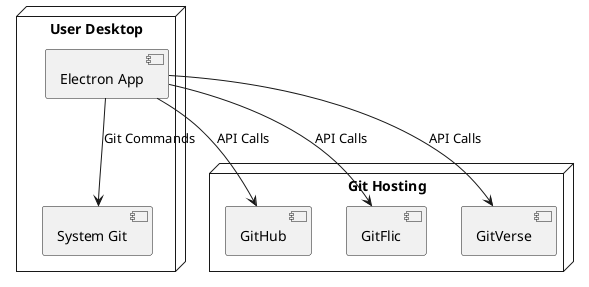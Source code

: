 @startuml
node "User Desktop" {
  component "Electron App" as APP
  component "System Git" as GIT
}

node "Git Hosting" {
  component "GitHub" as GH
  component "GitFlic" as GF
  component "GitVerse" as GV
}

APP --> GH : API Calls
APP --> GF : API Calls
APP --> GV : API Calls
APP --> GIT : Git Commands
@enduml